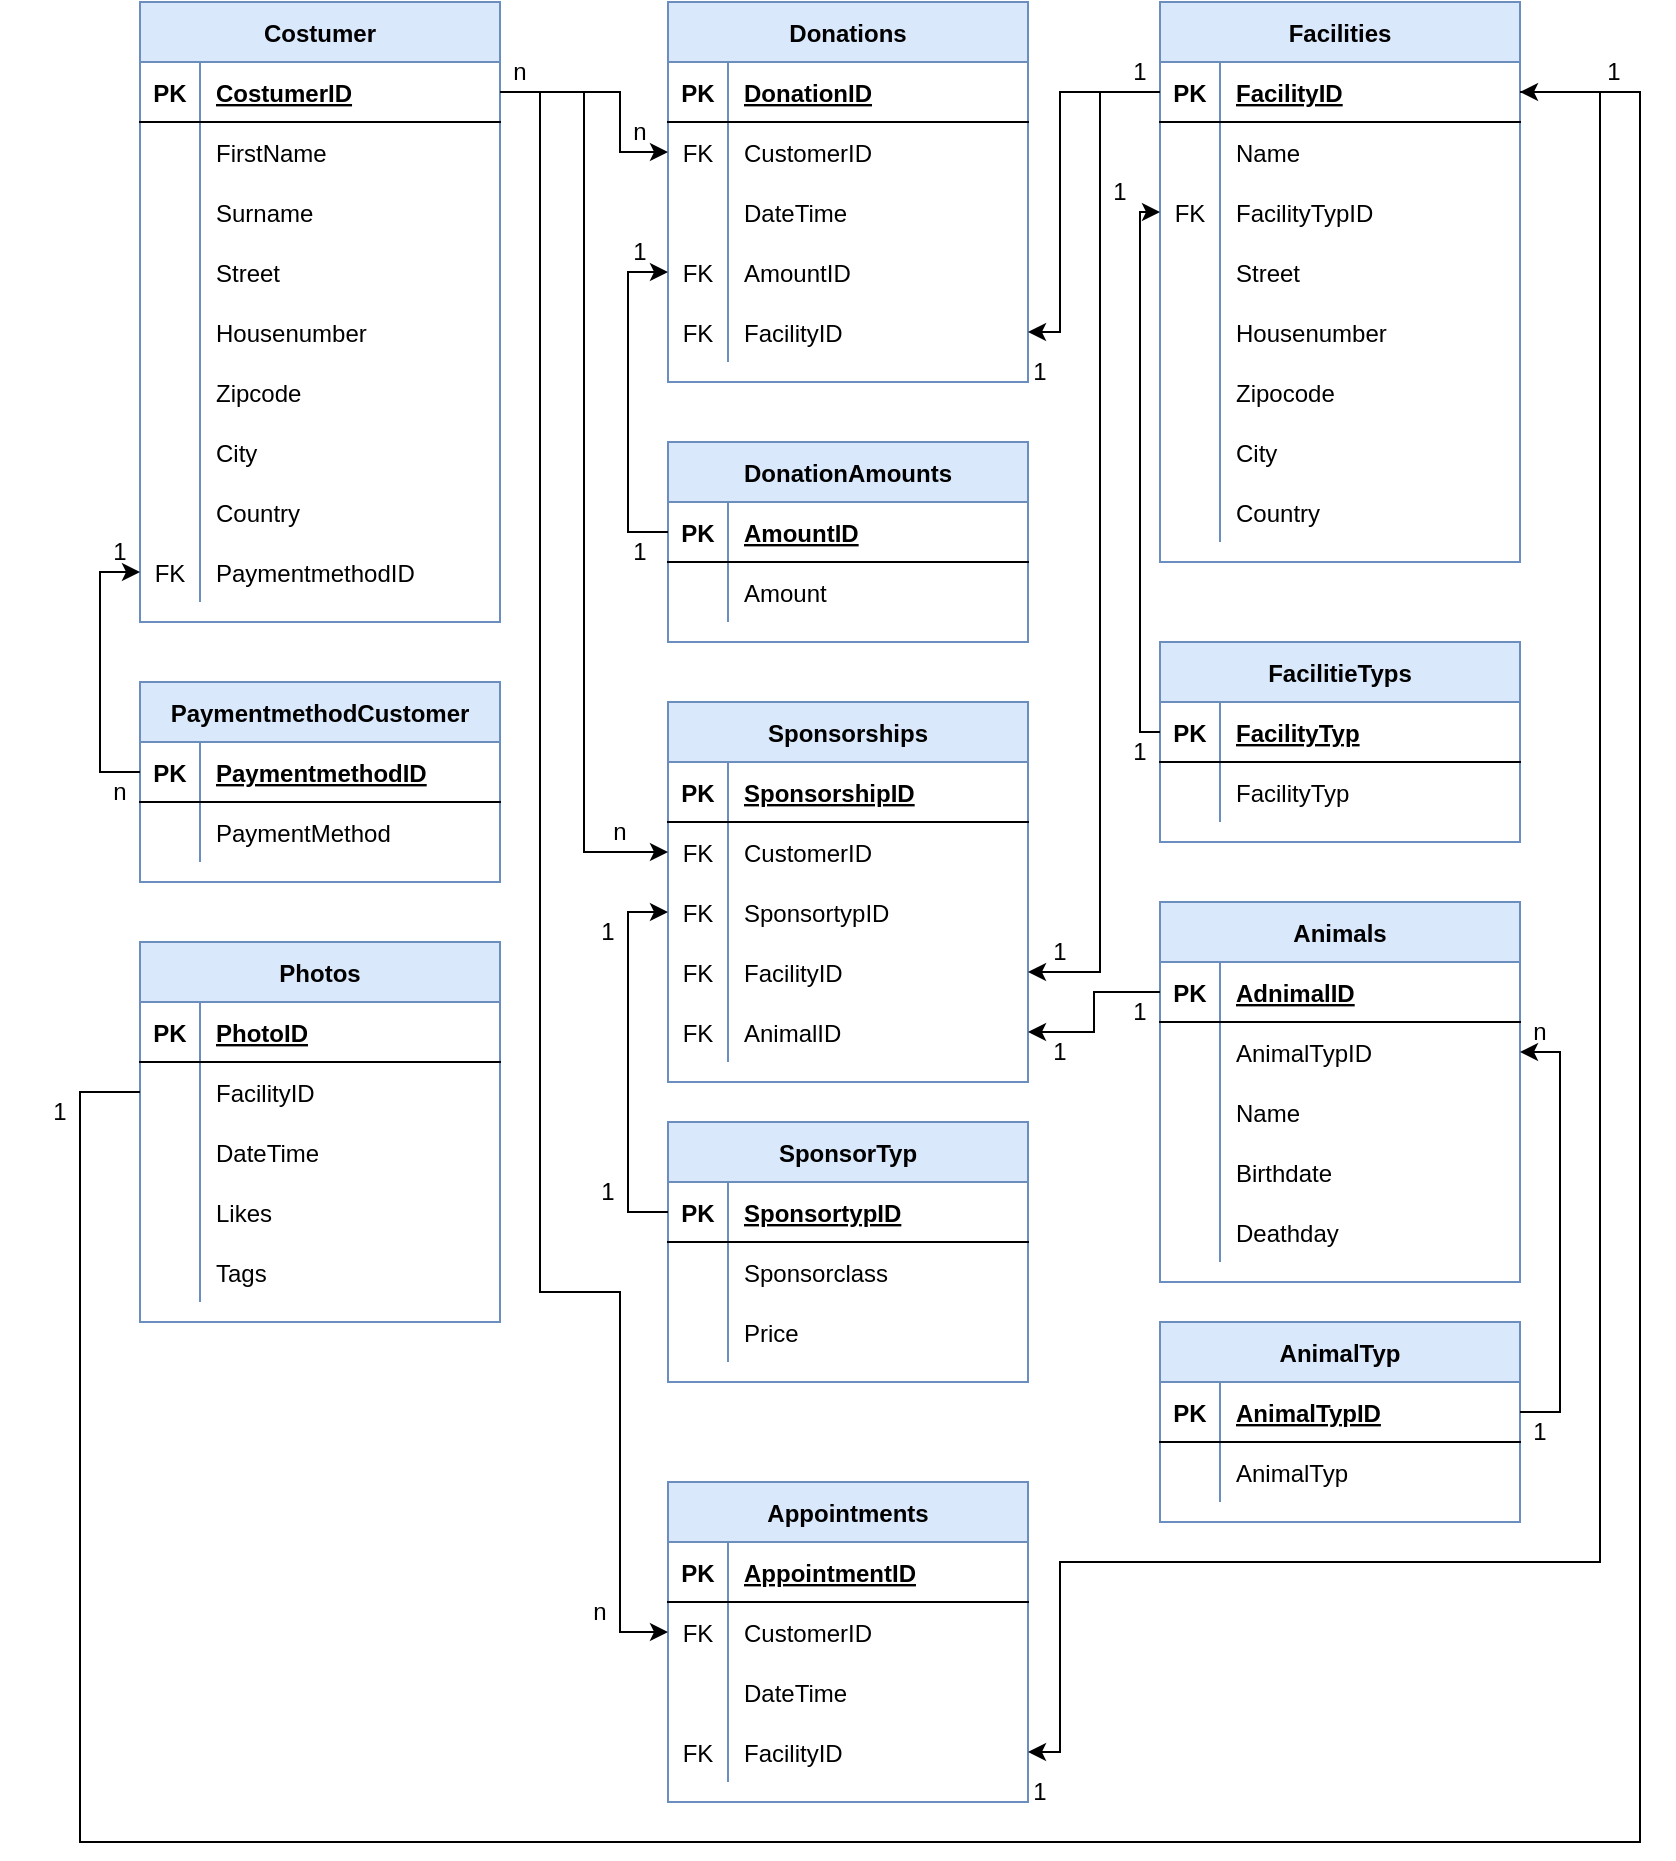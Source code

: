 <mxfile version="20.2.2" type="device"><diagram id="hh9Fq0gwGmG_O8QUk1cq" name="Seite-1"><mxGraphModel dx="2249" dy="772" grid="1" gridSize="10" guides="1" tooltips="1" connect="1" arrows="1" fold="1" page="1" pageScale="1" pageWidth="827" pageHeight="1169" math="0" shadow="0"><root><mxCell id="0"/><mxCell id="1" parent="0"/><mxCell id="rld3fos2U-0JXZHDcMBp-1" value="Costumer" style="shape=table;startSize=30;container=1;collapsible=1;childLayout=tableLayout;fixedRows=1;rowLines=0;fontStyle=1;align=center;resizeLast=1;fillColor=#dae8fc;strokeColor=#6c8ebf;" vertex="1" parent="1"><mxGeometry x="60" y="30" width="180" height="310" as="geometry"/></mxCell><mxCell id="rld3fos2U-0JXZHDcMBp-2" value="" style="shape=tableRow;horizontal=0;startSize=0;swimlaneHead=0;swimlaneBody=0;fillColor=none;collapsible=0;dropTarget=0;points=[[0,0.5],[1,0.5]];portConstraint=eastwest;top=0;left=0;right=0;bottom=1;" vertex="1" parent="rld3fos2U-0JXZHDcMBp-1"><mxGeometry y="30" width="180" height="30" as="geometry"/></mxCell><mxCell id="rld3fos2U-0JXZHDcMBp-3" value="PK" style="shape=partialRectangle;connectable=0;fillColor=none;top=0;left=0;bottom=0;right=0;fontStyle=1;overflow=hidden;" vertex="1" parent="rld3fos2U-0JXZHDcMBp-2"><mxGeometry width="30" height="30" as="geometry"><mxRectangle width="30" height="30" as="alternateBounds"/></mxGeometry></mxCell><mxCell id="rld3fos2U-0JXZHDcMBp-4" value="CostumerID" style="shape=partialRectangle;connectable=0;fillColor=none;top=0;left=0;bottom=0;right=0;align=left;spacingLeft=6;fontStyle=5;overflow=hidden;" vertex="1" parent="rld3fos2U-0JXZHDcMBp-2"><mxGeometry x="30" width="150" height="30" as="geometry"><mxRectangle width="150" height="30" as="alternateBounds"/></mxGeometry></mxCell><mxCell id="rld3fos2U-0JXZHDcMBp-5" value="" style="shape=tableRow;horizontal=0;startSize=0;swimlaneHead=0;swimlaneBody=0;fillColor=none;collapsible=0;dropTarget=0;points=[[0,0.5],[1,0.5]];portConstraint=eastwest;top=0;left=0;right=0;bottom=0;" vertex="1" parent="rld3fos2U-0JXZHDcMBp-1"><mxGeometry y="60" width="180" height="30" as="geometry"/></mxCell><mxCell id="rld3fos2U-0JXZHDcMBp-6" value="" style="shape=partialRectangle;connectable=0;fillColor=none;top=0;left=0;bottom=0;right=0;editable=1;overflow=hidden;" vertex="1" parent="rld3fos2U-0JXZHDcMBp-5"><mxGeometry width="30" height="30" as="geometry"><mxRectangle width="30" height="30" as="alternateBounds"/></mxGeometry></mxCell><mxCell id="rld3fos2U-0JXZHDcMBp-7" value="FirstName" style="shape=partialRectangle;connectable=0;fillColor=none;top=0;left=0;bottom=0;right=0;align=left;spacingLeft=6;overflow=hidden;" vertex="1" parent="rld3fos2U-0JXZHDcMBp-5"><mxGeometry x="30" width="150" height="30" as="geometry"><mxRectangle width="150" height="30" as="alternateBounds"/></mxGeometry></mxCell><mxCell id="rld3fos2U-0JXZHDcMBp-8" value="" style="shape=tableRow;horizontal=0;startSize=0;swimlaneHead=0;swimlaneBody=0;fillColor=none;collapsible=0;dropTarget=0;points=[[0,0.5],[1,0.5]];portConstraint=eastwest;top=0;left=0;right=0;bottom=0;" vertex="1" parent="rld3fos2U-0JXZHDcMBp-1"><mxGeometry y="90" width="180" height="30" as="geometry"/></mxCell><mxCell id="rld3fos2U-0JXZHDcMBp-9" value="" style="shape=partialRectangle;connectable=0;fillColor=none;top=0;left=0;bottom=0;right=0;editable=1;overflow=hidden;" vertex="1" parent="rld3fos2U-0JXZHDcMBp-8"><mxGeometry width="30" height="30" as="geometry"><mxRectangle width="30" height="30" as="alternateBounds"/></mxGeometry></mxCell><mxCell id="rld3fos2U-0JXZHDcMBp-10" value="Surname" style="shape=partialRectangle;connectable=0;fillColor=none;top=0;left=0;bottom=0;right=0;align=left;spacingLeft=6;overflow=hidden;" vertex="1" parent="rld3fos2U-0JXZHDcMBp-8"><mxGeometry x="30" width="150" height="30" as="geometry"><mxRectangle width="150" height="30" as="alternateBounds"/></mxGeometry></mxCell><mxCell id="rld3fos2U-0JXZHDcMBp-11" value="" style="shape=tableRow;horizontal=0;startSize=0;swimlaneHead=0;swimlaneBody=0;fillColor=none;collapsible=0;dropTarget=0;points=[[0,0.5],[1,0.5]];portConstraint=eastwest;top=0;left=0;right=0;bottom=0;" vertex="1" parent="rld3fos2U-0JXZHDcMBp-1"><mxGeometry y="120" width="180" height="30" as="geometry"/></mxCell><mxCell id="rld3fos2U-0JXZHDcMBp-12" value="" style="shape=partialRectangle;connectable=0;fillColor=none;top=0;left=0;bottom=0;right=0;editable=1;overflow=hidden;" vertex="1" parent="rld3fos2U-0JXZHDcMBp-11"><mxGeometry width="30" height="30" as="geometry"><mxRectangle width="30" height="30" as="alternateBounds"/></mxGeometry></mxCell><mxCell id="rld3fos2U-0JXZHDcMBp-13" value="Street" style="shape=partialRectangle;connectable=0;fillColor=none;top=0;left=0;bottom=0;right=0;align=left;spacingLeft=6;overflow=hidden;" vertex="1" parent="rld3fos2U-0JXZHDcMBp-11"><mxGeometry x="30" width="150" height="30" as="geometry"><mxRectangle width="150" height="30" as="alternateBounds"/></mxGeometry></mxCell><mxCell id="rld3fos2U-0JXZHDcMBp-105" style="shape=tableRow;horizontal=0;startSize=0;swimlaneHead=0;swimlaneBody=0;fillColor=none;collapsible=0;dropTarget=0;points=[[0,0.5],[1,0.5]];portConstraint=eastwest;top=0;left=0;right=0;bottom=0;" vertex="1" parent="rld3fos2U-0JXZHDcMBp-1"><mxGeometry y="150" width="180" height="30" as="geometry"/></mxCell><mxCell id="rld3fos2U-0JXZHDcMBp-106" style="shape=partialRectangle;connectable=0;fillColor=none;top=0;left=0;bottom=0;right=0;editable=1;overflow=hidden;" vertex="1" parent="rld3fos2U-0JXZHDcMBp-105"><mxGeometry width="30" height="30" as="geometry"><mxRectangle width="30" height="30" as="alternateBounds"/></mxGeometry></mxCell><mxCell id="rld3fos2U-0JXZHDcMBp-107" value="Housenumber" style="shape=partialRectangle;connectable=0;fillColor=none;top=0;left=0;bottom=0;right=0;align=left;spacingLeft=6;overflow=hidden;" vertex="1" parent="rld3fos2U-0JXZHDcMBp-105"><mxGeometry x="30" width="150" height="30" as="geometry"><mxRectangle width="150" height="30" as="alternateBounds"/></mxGeometry></mxCell><mxCell id="rld3fos2U-0JXZHDcMBp-108" style="shape=tableRow;horizontal=0;startSize=0;swimlaneHead=0;swimlaneBody=0;fillColor=none;collapsible=0;dropTarget=0;points=[[0,0.5],[1,0.5]];portConstraint=eastwest;top=0;left=0;right=0;bottom=0;" vertex="1" parent="rld3fos2U-0JXZHDcMBp-1"><mxGeometry y="180" width="180" height="30" as="geometry"/></mxCell><mxCell id="rld3fos2U-0JXZHDcMBp-109" style="shape=partialRectangle;connectable=0;fillColor=none;top=0;left=0;bottom=0;right=0;editable=1;overflow=hidden;" vertex="1" parent="rld3fos2U-0JXZHDcMBp-108"><mxGeometry width="30" height="30" as="geometry"><mxRectangle width="30" height="30" as="alternateBounds"/></mxGeometry></mxCell><mxCell id="rld3fos2U-0JXZHDcMBp-110" value="Zipcode" style="shape=partialRectangle;connectable=0;fillColor=none;top=0;left=0;bottom=0;right=0;align=left;spacingLeft=6;overflow=hidden;" vertex="1" parent="rld3fos2U-0JXZHDcMBp-108"><mxGeometry x="30" width="150" height="30" as="geometry"><mxRectangle width="150" height="30" as="alternateBounds"/></mxGeometry></mxCell><mxCell id="rld3fos2U-0JXZHDcMBp-111" style="shape=tableRow;horizontal=0;startSize=0;swimlaneHead=0;swimlaneBody=0;fillColor=none;collapsible=0;dropTarget=0;points=[[0,0.5],[1,0.5]];portConstraint=eastwest;top=0;left=0;right=0;bottom=0;" vertex="1" parent="rld3fos2U-0JXZHDcMBp-1"><mxGeometry y="210" width="180" height="30" as="geometry"/></mxCell><mxCell id="rld3fos2U-0JXZHDcMBp-112" style="shape=partialRectangle;connectable=0;fillColor=none;top=0;left=0;bottom=0;right=0;editable=1;overflow=hidden;" vertex="1" parent="rld3fos2U-0JXZHDcMBp-111"><mxGeometry width="30" height="30" as="geometry"><mxRectangle width="30" height="30" as="alternateBounds"/></mxGeometry></mxCell><mxCell id="rld3fos2U-0JXZHDcMBp-113" value="City" style="shape=partialRectangle;connectable=0;fillColor=none;top=0;left=0;bottom=0;right=0;align=left;spacingLeft=6;overflow=hidden;" vertex="1" parent="rld3fos2U-0JXZHDcMBp-111"><mxGeometry x="30" width="150" height="30" as="geometry"><mxRectangle width="150" height="30" as="alternateBounds"/></mxGeometry></mxCell><mxCell id="rld3fos2U-0JXZHDcMBp-114" style="shape=tableRow;horizontal=0;startSize=0;swimlaneHead=0;swimlaneBody=0;fillColor=none;collapsible=0;dropTarget=0;points=[[0,0.5],[1,0.5]];portConstraint=eastwest;top=0;left=0;right=0;bottom=0;" vertex="1" parent="rld3fos2U-0JXZHDcMBp-1"><mxGeometry y="240" width="180" height="30" as="geometry"/></mxCell><mxCell id="rld3fos2U-0JXZHDcMBp-115" style="shape=partialRectangle;connectable=0;fillColor=none;top=0;left=0;bottom=0;right=0;editable=1;overflow=hidden;" vertex="1" parent="rld3fos2U-0JXZHDcMBp-114"><mxGeometry width="30" height="30" as="geometry"><mxRectangle width="30" height="30" as="alternateBounds"/></mxGeometry></mxCell><mxCell id="rld3fos2U-0JXZHDcMBp-116" value="Country" style="shape=partialRectangle;connectable=0;fillColor=none;top=0;left=0;bottom=0;right=0;align=left;spacingLeft=6;overflow=hidden;" vertex="1" parent="rld3fos2U-0JXZHDcMBp-114"><mxGeometry x="30" width="150" height="30" as="geometry"><mxRectangle width="150" height="30" as="alternateBounds"/></mxGeometry></mxCell><mxCell id="rld3fos2U-0JXZHDcMBp-117" style="shape=tableRow;horizontal=0;startSize=0;swimlaneHead=0;swimlaneBody=0;fillColor=none;collapsible=0;dropTarget=0;points=[[0,0.5],[1,0.5]];portConstraint=eastwest;top=0;left=0;right=0;bottom=0;" vertex="1" parent="rld3fos2U-0JXZHDcMBp-1"><mxGeometry y="270" width="180" height="30" as="geometry"/></mxCell><mxCell id="rld3fos2U-0JXZHDcMBp-118" value="FK" style="shape=partialRectangle;connectable=0;fillColor=none;top=0;left=0;bottom=0;right=0;editable=1;overflow=hidden;" vertex="1" parent="rld3fos2U-0JXZHDcMBp-117"><mxGeometry width="30" height="30" as="geometry"><mxRectangle width="30" height="30" as="alternateBounds"/></mxGeometry></mxCell><mxCell id="rld3fos2U-0JXZHDcMBp-119" value="PaymentmethodID" style="shape=partialRectangle;connectable=0;fillColor=none;top=0;left=0;bottom=0;right=0;align=left;spacingLeft=6;overflow=hidden;" vertex="1" parent="rld3fos2U-0JXZHDcMBp-117"><mxGeometry x="30" width="150" height="30" as="geometry"><mxRectangle width="150" height="30" as="alternateBounds"/></mxGeometry></mxCell><mxCell id="rld3fos2U-0JXZHDcMBp-14" value="Donations" style="shape=table;startSize=30;container=1;collapsible=1;childLayout=tableLayout;fixedRows=1;rowLines=0;fontStyle=1;align=center;resizeLast=1;fillColor=#dae8fc;strokeColor=#6c8ebf;" vertex="1" parent="1"><mxGeometry x="324" y="30" width="180" height="190" as="geometry"/></mxCell><mxCell id="rld3fos2U-0JXZHDcMBp-15" value="" style="shape=tableRow;horizontal=0;startSize=0;swimlaneHead=0;swimlaneBody=0;fillColor=none;collapsible=0;dropTarget=0;points=[[0,0.5],[1,0.5]];portConstraint=eastwest;top=0;left=0;right=0;bottom=1;" vertex="1" parent="rld3fos2U-0JXZHDcMBp-14"><mxGeometry y="30" width="180" height="30" as="geometry"/></mxCell><mxCell id="rld3fos2U-0JXZHDcMBp-16" value="PK" style="shape=partialRectangle;connectable=0;fillColor=none;top=0;left=0;bottom=0;right=0;fontStyle=1;overflow=hidden;" vertex="1" parent="rld3fos2U-0JXZHDcMBp-15"><mxGeometry width="30" height="30" as="geometry"><mxRectangle width="30" height="30" as="alternateBounds"/></mxGeometry></mxCell><mxCell id="rld3fos2U-0JXZHDcMBp-17" value="DonationID" style="shape=partialRectangle;connectable=0;fillColor=none;top=0;left=0;bottom=0;right=0;align=left;spacingLeft=6;fontStyle=5;overflow=hidden;" vertex="1" parent="rld3fos2U-0JXZHDcMBp-15"><mxGeometry x="30" width="150" height="30" as="geometry"><mxRectangle width="150" height="30" as="alternateBounds"/></mxGeometry></mxCell><mxCell id="rld3fos2U-0JXZHDcMBp-18" value="" style="shape=tableRow;horizontal=0;startSize=0;swimlaneHead=0;swimlaneBody=0;fillColor=none;collapsible=0;dropTarget=0;points=[[0,0.5],[1,0.5]];portConstraint=eastwest;top=0;left=0;right=0;bottom=0;" vertex="1" parent="rld3fos2U-0JXZHDcMBp-14"><mxGeometry y="60" width="180" height="30" as="geometry"/></mxCell><mxCell id="rld3fos2U-0JXZHDcMBp-19" value="FK" style="shape=partialRectangle;connectable=0;fillColor=none;top=0;left=0;bottom=0;right=0;editable=1;overflow=hidden;" vertex="1" parent="rld3fos2U-0JXZHDcMBp-18"><mxGeometry width="30" height="30" as="geometry"><mxRectangle width="30" height="30" as="alternateBounds"/></mxGeometry></mxCell><mxCell id="rld3fos2U-0JXZHDcMBp-20" value="CustomerID" style="shape=partialRectangle;connectable=0;fillColor=none;top=0;left=0;bottom=0;right=0;align=left;spacingLeft=6;overflow=hidden;" vertex="1" parent="rld3fos2U-0JXZHDcMBp-18"><mxGeometry x="30" width="150" height="30" as="geometry"><mxRectangle width="150" height="30" as="alternateBounds"/></mxGeometry></mxCell><mxCell id="rld3fos2U-0JXZHDcMBp-21" value="" style="shape=tableRow;horizontal=0;startSize=0;swimlaneHead=0;swimlaneBody=0;fillColor=none;collapsible=0;dropTarget=0;points=[[0,0.5],[1,0.5]];portConstraint=eastwest;top=0;left=0;right=0;bottom=0;" vertex="1" parent="rld3fos2U-0JXZHDcMBp-14"><mxGeometry y="90" width="180" height="30" as="geometry"/></mxCell><mxCell id="rld3fos2U-0JXZHDcMBp-22" value="" style="shape=partialRectangle;connectable=0;fillColor=none;top=0;left=0;bottom=0;right=0;editable=1;overflow=hidden;" vertex="1" parent="rld3fos2U-0JXZHDcMBp-21"><mxGeometry width="30" height="30" as="geometry"><mxRectangle width="30" height="30" as="alternateBounds"/></mxGeometry></mxCell><mxCell id="rld3fos2U-0JXZHDcMBp-23" value="DateTime" style="shape=partialRectangle;connectable=0;fillColor=none;top=0;left=0;bottom=0;right=0;align=left;spacingLeft=6;overflow=hidden;" vertex="1" parent="rld3fos2U-0JXZHDcMBp-21"><mxGeometry x="30" width="150" height="30" as="geometry"><mxRectangle width="150" height="30" as="alternateBounds"/></mxGeometry></mxCell><mxCell id="rld3fos2U-0JXZHDcMBp-24" value="" style="shape=tableRow;horizontal=0;startSize=0;swimlaneHead=0;swimlaneBody=0;fillColor=none;collapsible=0;dropTarget=0;points=[[0,0.5],[1,0.5]];portConstraint=eastwest;top=0;left=0;right=0;bottom=0;" vertex="1" parent="rld3fos2U-0JXZHDcMBp-14"><mxGeometry y="120" width="180" height="30" as="geometry"/></mxCell><mxCell id="rld3fos2U-0JXZHDcMBp-25" value="FK" style="shape=partialRectangle;connectable=0;fillColor=none;top=0;left=0;bottom=0;right=0;editable=1;overflow=hidden;" vertex="1" parent="rld3fos2U-0JXZHDcMBp-24"><mxGeometry width="30" height="30" as="geometry"><mxRectangle width="30" height="30" as="alternateBounds"/></mxGeometry></mxCell><mxCell id="rld3fos2U-0JXZHDcMBp-26" value="AmountID" style="shape=partialRectangle;connectable=0;fillColor=none;top=0;left=0;bottom=0;right=0;align=left;spacingLeft=6;overflow=hidden;" vertex="1" parent="rld3fos2U-0JXZHDcMBp-24"><mxGeometry x="30" width="150" height="30" as="geometry"><mxRectangle width="150" height="30" as="alternateBounds"/></mxGeometry></mxCell><mxCell id="rld3fos2U-0JXZHDcMBp-133" style="shape=tableRow;horizontal=0;startSize=0;swimlaneHead=0;swimlaneBody=0;fillColor=none;collapsible=0;dropTarget=0;points=[[0,0.5],[1,0.5]];portConstraint=eastwest;top=0;left=0;right=0;bottom=0;" vertex="1" parent="rld3fos2U-0JXZHDcMBp-14"><mxGeometry y="150" width="180" height="30" as="geometry"/></mxCell><mxCell id="rld3fos2U-0JXZHDcMBp-134" value="FK" style="shape=partialRectangle;connectable=0;fillColor=none;top=0;left=0;bottom=0;right=0;editable=1;overflow=hidden;" vertex="1" parent="rld3fos2U-0JXZHDcMBp-133"><mxGeometry width="30" height="30" as="geometry"><mxRectangle width="30" height="30" as="alternateBounds"/></mxGeometry></mxCell><mxCell id="rld3fos2U-0JXZHDcMBp-135" value="FacilityID" style="shape=partialRectangle;connectable=0;fillColor=none;top=0;left=0;bottom=0;right=0;align=left;spacingLeft=6;overflow=hidden;" vertex="1" parent="rld3fos2U-0JXZHDcMBp-133"><mxGeometry x="30" width="150" height="30" as="geometry"><mxRectangle width="150" height="30" as="alternateBounds"/></mxGeometry></mxCell><mxCell id="rld3fos2U-0JXZHDcMBp-27" value="Sponsorships" style="shape=table;startSize=30;container=1;collapsible=1;childLayout=tableLayout;fixedRows=1;rowLines=0;fontStyle=1;align=center;resizeLast=1;fillColor=#dae8fc;strokeColor=#6c8ebf;" vertex="1" parent="1"><mxGeometry x="324" y="380" width="180" height="190" as="geometry"/></mxCell><mxCell id="rld3fos2U-0JXZHDcMBp-28" value="" style="shape=tableRow;horizontal=0;startSize=0;swimlaneHead=0;swimlaneBody=0;fillColor=none;collapsible=0;dropTarget=0;points=[[0,0.5],[1,0.5]];portConstraint=eastwest;top=0;left=0;right=0;bottom=1;" vertex="1" parent="rld3fos2U-0JXZHDcMBp-27"><mxGeometry y="30" width="180" height="30" as="geometry"/></mxCell><mxCell id="rld3fos2U-0JXZHDcMBp-29" value="PK" style="shape=partialRectangle;connectable=0;fillColor=none;top=0;left=0;bottom=0;right=0;fontStyle=1;overflow=hidden;" vertex="1" parent="rld3fos2U-0JXZHDcMBp-28"><mxGeometry width="30" height="30" as="geometry"><mxRectangle width="30" height="30" as="alternateBounds"/></mxGeometry></mxCell><mxCell id="rld3fos2U-0JXZHDcMBp-30" value="SponsorshipID" style="shape=partialRectangle;connectable=0;fillColor=none;top=0;left=0;bottom=0;right=0;align=left;spacingLeft=6;fontStyle=5;overflow=hidden;" vertex="1" parent="rld3fos2U-0JXZHDcMBp-28"><mxGeometry x="30" width="150" height="30" as="geometry"><mxRectangle width="150" height="30" as="alternateBounds"/></mxGeometry></mxCell><mxCell id="rld3fos2U-0JXZHDcMBp-31" value="" style="shape=tableRow;horizontal=0;startSize=0;swimlaneHead=0;swimlaneBody=0;fillColor=none;collapsible=0;dropTarget=0;points=[[0,0.5],[1,0.5]];portConstraint=eastwest;top=0;left=0;right=0;bottom=0;" vertex="1" parent="rld3fos2U-0JXZHDcMBp-27"><mxGeometry y="60" width="180" height="30" as="geometry"/></mxCell><mxCell id="rld3fos2U-0JXZHDcMBp-32" value="FK" style="shape=partialRectangle;connectable=0;fillColor=none;top=0;left=0;bottom=0;right=0;editable=1;overflow=hidden;" vertex="1" parent="rld3fos2U-0JXZHDcMBp-31"><mxGeometry width="30" height="30" as="geometry"><mxRectangle width="30" height="30" as="alternateBounds"/></mxGeometry></mxCell><mxCell id="rld3fos2U-0JXZHDcMBp-33" value="CustomerID" style="shape=partialRectangle;connectable=0;fillColor=none;top=0;left=0;bottom=0;right=0;align=left;spacingLeft=6;overflow=hidden;" vertex="1" parent="rld3fos2U-0JXZHDcMBp-31"><mxGeometry x="30" width="150" height="30" as="geometry"><mxRectangle width="150" height="30" as="alternateBounds"/></mxGeometry></mxCell><mxCell id="rld3fos2U-0JXZHDcMBp-34" value="" style="shape=tableRow;horizontal=0;startSize=0;swimlaneHead=0;swimlaneBody=0;fillColor=none;collapsible=0;dropTarget=0;points=[[0,0.5],[1,0.5]];portConstraint=eastwest;top=0;left=0;right=0;bottom=0;" vertex="1" parent="rld3fos2U-0JXZHDcMBp-27"><mxGeometry y="90" width="180" height="30" as="geometry"/></mxCell><mxCell id="rld3fos2U-0JXZHDcMBp-35" value="FK" style="shape=partialRectangle;connectable=0;fillColor=none;top=0;left=0;bottom=0;right=0;editable=1;overflow=hidden;" vertex="1" parent="rld3fos2U-0JXZHDcMBp-34"><mxGeometry width="30" height="30" as="geometry"><mxRectangle width="30" height="30" as="alternateBounds"/></mxGeometry></mxCell><mxCell id="rld3fos2U-0JXZHDcMBp-36" value="SponsortypID" style="shape=partialRectangle;connectable=0;fillColor=none;top=0;left=0;bottom=0;right=0;align=left;spacingLeft=6;overflow=hidden;" vertex="1" parent="rld3fos2U-0JXZHDcMBp-34"><mxGeometry x="30" width="150" height="30" as="geometry"><mxRectangle width="150" height="30" as="alternateBounds"/></mxGeometry></mxCell><mxCell id="rld3fos2U-0JXZHDcMBp-37" value="" style="shape=tableRow;horizontal=0;startSize=0;swimlaneHead=0;swimlaneBody=0;fillColor=none;collapsible=0;dropTarget=0;points=[[0,0.5],[1,0.5]];portConstraint=eastwest;top=0;left=0;right=0;bottom=0;" vertex="1" parent="rld3fos2U-0JXZHDcMBp-27"><mxGeometry y="120" width="180" height="30" as="geometry"/></mxCell><mxCell id="rld3fos2U-0JXZHDcMBp-38" value="FK" style="shape=partialRectangle;connectable=0;fillColor=none;top=0;left=0;bottom=0;right=0;editable=1;overflow=hidden;" vertex="1" parent="rld3fos2U-0JXZHDcMBp-37"><mxGeometry width="30" height="30" as="geometry"><mxRectangle width="30" height="30" as="alternateBounds"/></mxGeometry></mxCell><mxCell id="rld3fos2U-0JXZHDcMBp-39" value="FacilityID" style="shape=partialRectangle;connectable=0;fillColor=none;top=0;left=0;bottom=0;right=0;align=left;spacingLeft=6;overflow=hidden;" vertex="1" parent="rld3fos2U-0JXZHDcMBp-37"><mxGeometry x="30" width="150" height="30" as="geometry"><mxRectangle width="150" height="30" as="alternateBounds"/></mxGeometry></mxCell><mxCell id="rld3fos2U-0JXZHDcMBp-149" style="shape=tableRow;horizontal=0;startSize=0;swimlaneHead=0;swimlaneBody=0;fillColor=none;collapsible=0;dropTarget=0;points=[[0,0.5],[1,0.5]];portConstraint=eastwest;top=0;left=0;right=0;bottom=0;" vertex="1" parent="rld3fos2U-0JXZHDcMBp-27"><mxGeometry y="150" width="180" height="30" as="geometry"/></mxCell><mxCell id="rld3fos2U-0JXZHDcMBp-150" value="FK" style="shape=partialRectangle;connectable=0;fillColor=none;top=0;left=0;bottom=0;right=0;editable=1;overflow=hidden;" vertex="1" parent="rld3fos2U-0JXZHDcMBp-149"><mxGeometry width="30" height="30" as="geometry"><mxRectangle width="30" height="30" as="alternateBounds"/></mxGeometry></mxCell><mxCell id="rld3fos2U-0JXZHDcMBp-151" value="AnimalID" style="shape=partialRectangle;connectable=0;fillColor=none;top=0;left=0;bottom=0;right=0;align=left;spacingLeft=6;overflow=hidden;" vertex="1" parent="rld3fos2U-0JXZHDcMBp-149"><mxGeometry x="30" width="150" height="30" as="geometry"><mxRectangle width="150" height="30" as="alternateBounds"/></mxGeometry></mxCell><mxCell id="rld3fos2U-0JXZHDcMBp-40" value="PaymentmethodCustomer" style="shape=table;startSize=30;container=1;collapsible=1;childLayout=tableLayout;fixedRows=1;rowLines=0;fontStyle=1;align=center;resizeLast=1;fillColor=#dae8fc;strokeColor=#6c8ebf;" vertex="1" parent="1"><mxGeometry x="60" y="370" width="180" height="100" as="geometry"/></mxCell><mxCell id="rld3fos2U-0JXZHDcMBp-41" value="" style="shape=tableRow;horizontal=0;startSize=0;swimlaneHead=0;swimlaneBody=0;fillColor=none;collapsible=0;dropTarget=0;points=[[0,0.5],[1,0.5]];portConstraint=eastwest;top=0;left=0;right=0;bottom=1;" vertex="1" parent="rld3fos2U-0JXZHDcMBp-40"><mxGeometry y="30" width="180" height="30" as="geometry"/></mxCell><mxCell id="rld3fos2U-0JXZHDcMBp-42" value="PK" style="shape=partialRectangle;connectable=0;fillColor=none;top=0;left=0;bottom=0;right=0;fontStyle=1;overflow=hidden;" vertex="1" parent="rld3fos2U-0JXZHDcMBp-41"><mxGeometry width="30" height="30" as="geometry"><mxRectangle width="30" height="30" as="alternateBounds"/></mxGeometry></mxCell><mxCell id="rld3fos2U-0JXZHDcMBp-43" value="PaymentmethodID" style="shape=partialRectangle;connectable=0;fillColor=none;top=0;left=0;bottom=0;right=0;align=left;spacingLeft=6;fontStyle=5;overflow=hidden;" vertex="1" parent="rld3fos2U-0JXZHDcMBp-41"><mxGeometry x="30" width="150" height="30" as="geometry"><mxRectangle width="150" height="30" as="alternateBounds"/></mxGeometry></mxCell><mxCell id="rld3fos2U-0JXZHDcMBp-44" value="" style="shape=tableRow;horizontal=0;startSize=0;swimlaneHead=0;swimlaneBody=0;fillColor=none;collapsible=0;dropTarget=0;points=[[0,0.5],[1,0.5]];portConstraint=eastwest;top=0;left=0;right=0;bottom=0;" vertex="1" parent="rld3fos2U-0JXZHDcMBp-40"><mxGeometry y="60" width="180" height="30" as="geometry"/></mxCell><mxCell id="rld3fos2U-0JXZHDcMBp-45" value="" style="shape=partialRectangle;connectable=0;fillColor=none;top=0;left=0;bottom=0;right=0;editable=1;overflow=hidden;" vertex="1" parent="rld3fos2U-0JXZHDcMBp-44"><mxGeometry width="30" height="30" as="geometry"><mxRectangle width="30" height="30" as="alternateBounds"/></mxGeometry></mxCell><mxCell id="rld3fos2U-0JXZHDcMBp-46" value="PaymentMethod" style="shape=partialRectangle;connectable=0;fillColor=none;top=0;left=0;bottom=0;right=0;align=left;spacingLeft=6;overflow=hidden;" vertex="1" parent="rld3fos2U-0JXZHDcMBp-44"><mxGeometry x="30" width="150" height="30" as="geometry"><mxRectangle width="150" height="30" as="alternateBounds"/></mxGeometry></mxCell><mxCell id="rld3fos2U-0JXZHDcMBp-53" value="Appointments" style="shape=table;startSize=30;container=1;collapsible=1;childLayout=tableLayout;fixedRows=1;rowLines=0;fontStyle=1;align=center;resizeLast=1;fillColor=#dae8fc;strokeColor=#6c8ebf;" vertex="1" parent="1"><mxGeometry x="324" y="770" width="180" height="160" as="geometry"/></mxCell><mxCell id="rld3fos2U-0JXZHDcMBp-54" value="" style="shape=tableRow;horizontal=0;startSize=0;swimlaneHead=0;swimlaneBody=0;fillColor=none;collapsible=0;dropTarget=0;points=[[0,0.5],[1,0.5]];portConstraint=eastwest;top=0;left=0;right=0;bottom=1;" vertex="1" parent="rld3fos2U-0JXZHDcMBp-53"><mxGeometry y="30" width="180" height="30" as="geometry"/></mxCell><mxCell id="rld3fos2U-0JXZHDcMBp-55" value="PK" style="shape=partialRectangle;connectable=0;fillColor=none;top=0;left=0;bottom=0;right=0;fontStyle=1;overflow=hidden;" vertex="1" parent="rld3fos2U-0JXZHDcMBp-54"><mxGeometry width="30" height="30" as="geometry"><mxRectangle width="30" height="30" as="alternateBounds"/></mxGeometry></mxCell><mxCell id="rld3fos2U-0JXZHDcMBp-56" value="AppointmentID" style="shape=partialRectangle;connectable=0;fillColor=none;top=0;left=0;bottom=0;right=0;align=left;spacingLeft=6;fontStyle=5;overflow=hidden;" vertex="1" parent="rld3fos2U-0JXZHDcMBp-54"><mxGeometry x="30" width="150" height="30" as="geometry"><mxRectangle width="150" height="30" as="alternateBounds"/></mxGeometry></mxCell><mxCell id="rld3fos2U-0JXZHDcMBp-57" value="" style="shape=tableRow;horizontal=0;startSize=0;swimlaneHead=0;swimlaneBody=0;fillColor=none;collapsible=0;dropTarget=0;points=[[0,0.5],[1,0.5]];portConstraint=eastwest;top=0;left=0;right=0;bottom=0;" vertex="1" parent="rld3fos2U-0JXZHDcMBp-53"><mxGeometry y="60" width="180" height="30" as="geometry"/></mxCell><mxCell id="rld3fos2U-0JXZHDcMBp-58" value="FK" style="shape=partialRectangle;connectable=0;fillColor=none;top=0;left=0;bottom=0;right=0;editable=1;overflow=hidden;" vertex="1" parent="rld3fos2U-0JXZHDcMBp-57"><mxGeometry width="30" height="30" as="geometry"><mxRectangle width="30" height="30" as="alternateBounds"/></mxGeometry></mxCell><mxCell id="rld3fos2U-0JXZHDcMBp-59" value="CustomerID" style="shape=partialRectangle;connectable=0;fillColor=none;top=0;left=0;bottom=0;right=0;align=left;spacingLeft=6;overflow=hidden;" vertex="1" parent="rld3fos2U-0JXZHDcMBp-57"><mxGeometry x="30" width="150" height="30" as="geometry"><mxRectangle width="150" height="30" as="alternateBounds"/></mxGeometry></mxCell><mxCell id="rld3fos2U-0JXZHDcMBp-60" value="" style="shape=tableRow;horizontal=0;startSize=0;swimlaneHead=0;swimlaneBody=0;fillColor=none;collapsible=0;dropTarget=0;points=[[0,0.5],[1,0.5]];portConstraint=eastwest;top=0;left=0;right=0;bottom=0;" vertex="1" parent="rld3fos2U-0JXZHDcMBp-53"><mxGeometry y="90" width="180" height="30" as="geometry"/></mxCell><mxCell id="rld3fos2U-0JXZHDcMBp-61" value="" style="shape=partialRectangle;connectable=0;fillColor=none;top=0;left=0;bottom=0;right=0;editable=1;overflow=hidden;" vertex="1" parent="rld3fos2U-0JXZHDcMBp-60"><mxGeometry width="30" height="30" as="geometry"><mxRectangle width="30" height="30" as="alternateBounds"/></mxGeometry></mxCell><mxCell id="rld3fos2U-0JXZHDcMBp-62" value="DateTime" style="shape=partialRectangle;connectable=0;fillColor=none;top=0;left=0;bottom=0;right=0;align=left;spacingLeft=6;overflow=hidden;" vertex="1" parent="rld3fos2U-0JXZHDcMBp-60"><mxGeometry x="30" width="150" height="30" as="geometry"><mxRectangle width="150" height="30" as="alternateBounds"/></mxGeometry></mxCell><mxCell id="rld3fos2U-0JXZHDcMBp-63" value="" style="shape=tableRow;horizontal=0;startSize=0;swimlaneHead=0;swimlaneBody=0;fillColor=none;collapsible=0;dropTarget=0;points=[[0,0.5],[1,0.5]];portConstraint=eastwest;top=0;left=0;right=0;bottom=0;" vertex="1" parent="rld3fos2U-0JXZHDcMBp-53"><mxGeometry y="120" width="180" height="30" as="geometry"/></mxCell><mxCell id="rld3fos2U-0JXZHDcMBp-64" value="FK" style="shape=partialRectangle;connectable=0;fillColor=none;top=0;left=0;bottom=0;right=0;editable=1;overflow=hidden;" vertex="1" parent="rld3fos2U-0JXZHDcMBp-63"><mxGeometry width="30" height="30" as="geometry"><mxRectangle width="30" height="30" as="alternateBounds"/></mxGeometry></mxCell><mxCell id="rld3fos2U-0JXZHDcMBp-65" value="FacilityID" style="shape=partialRectangle;connectable=0;fillColor=none;top=0;left=0;bottom=0;right=0;align=left;spacingLeft=6;overflow=hidden;" vertex="1" parent="rld3fos2U-0JXZHDcMBp-63"><mxGeometry x="30" width="150" height="30" as="geometry"><mxRectangle width="150" height="30" as="alternateBounds"/></mxGeometry></mxCell><mxCell id="rld3fos2U-0JXZHDcMBp-66" value="Facilities" style="shape=table;startSize=30;container=1;collapsible=1;childLayout=tableLayout;fixedRows=1;rowLines=0;fontStyle=1;align=center;resizeLast=1;fillColor=#dae8fc;strokeColor=#6c8ebf;" vertex="1" parent="1"><mxGeometry x="570" y="30" width="180" height="280" as="geometry"/></mxCell><mxCell id="rld3fos2U-0JXZHDcMBp-67" value="" style="shape=tableRow;horizontal=0;startSize=0;swimlaneHead=0;swimlaneBody=0;fillColor=none;collapsible=0;dropTarget=0;points=[[0,0.5],[1,0.5]];portConstraint=eastwest;top=0;left=0;right=0;bottom=1;" vertex="1" parent="rld3fos2U-0JXZHDcMBp-66"><mxGeometry y="30" width="180" height="30" as="geometry"/></mxCell><mxCell id="rld3fos2U-0JXZHDcMBp-68" value="PK" style="shape=partialRectangle;connectable=0;fillColor=none;top=0;left=0;bottom=0;right=0;fontStyle=1;overflow=hidden;" vertex="1" parent="rld3fos2U-0JXZHDcMBp-67"><mxGeometry width="30" height="30" as="geometry"><mxRectangle width="30" height="30" as="alternateBounds"/></mxGeometry></mxCell><mxCell id="rld3fos2U-0JXZHDcMBp-69" value="FacilityID" style="shape=partialRectangle;connectable=0;fillColor=none;top=0;left=0;bottom=0;right=0;align=left;spacingLeft=6;fontStyle=5;overflow=hidden;" vertex="1" parent="rld3fos2U-0JXZHDcMBp-67"><mxGeometry x="30" width="150" height="30" as="geometry"><mxRectangle width="150" height="30" as="alternateBounds"/></mxGeometry></mxCell><mxCell id="rld3fos2U-0JXZHDcMBp-70" value="" style="shape=tableRow;horizontal=0;startSize=0;swimlaneHead=0;swimlaneBody=0;fillColor=none;collapsible=0;dropTarget=0;points=[[0,0.5],[1,0.5]];portConstraint=eastwest;top=0;left=0;right=0;bottom=0;" vertex="1" parent="rld3fos2U-0JXZHDcMBp-66"><mxGeometry y="60" width="180" height="30" as="geometry"/></mxCell><mxCell id="rld3fos2U-0JXZHDcMBp-71" value="" style="shape=partialRectangle;connectable=0;fillColor=none;top=0;left=0;bottom=0;right=0;editable=1;overflow=hidden;" vertex="1" parent="rld3fos2U-0JXZHDcMBp-70"><mxGeometry width="30" height="30" as="geometry"><mxRectangle width="30" height="30" as="alternateBounds"/></mxGeometry></mxCell><mxCell id="rld3fos2U-0JXZHDcMBp-72" value="Name" style="shape=partialRectangle;connectable=0;fillColor=none;top=0;left=0;bottom=0;right=0;align=left;spacingLeft=6;overflow=hidden;" vertex="1" parent="rld3fos2U-0JXZHDcMBp-70"><mxGeometry x="30" width="150" height="30" as="geometry"><mxRectangle width="150" height="30" as="alternateBounds"/></mxGeometry></mxCell><mxCell id="rld3fos2U-0JXZHDcMBp-73" value="" style="shape=tableRow;horizontal=0;startSize=0;swimlaneHead=0;swimlaneBody=0;fillColor=none;collapsible=0;dropTarget=0;points=[[0,0.5],[1,0.5]];portConstraint=eastwest;top=0;left=0;right=0;bottom=0;" vertex="1" parent="rld3fos2U-0JXZHDcMBp-66"><mxGeometry y="90" width="180" height="30" as="geometry"/></mxCell><mxCell id="rld3fos2U-0JXZHDcMBp-74" value="FK" style="shape=partialRectangle;connectable=0;fillColor=none;top=0;left=0;bottom=0;right=0;editable=1;overflow=hidden;" vertex="1" parent="rld3fos2U-0JXZHDcMBp-73"><mxGeometry width="30" height="30" as="geometry"><mxRectangle width="30" height="30" as="alternateBounds"/></mxGeometry></mxCell><mxCell id="rld3fos2U-0JXZHDcMBp-75" value="FacilityTypID" style="shape=partialRectangle;connectable=0;fillColor=none;top=0;left=0;bottom=0;right=0;align=left;spacingLeft=6;overflow=hidden;" vertex="1" parent="rld3fos2U-0JXZHDcMBp-73"><mxGeometry x="30" width="150" height="30" as="geometry"><mxRectangle width="150" height="30" as="alternateBounds"/></mxGeometry></mxCell><mxCell id="rld3fos2U-0JXZHDcMBp-76" value="" style="shape=tableRow;horizontal=0;startSize=0;swimlaneHead=0;swimlaneBody=0;fillColor=none;collapsible=0;dropTarget=0;points=[[0,0.5],[1,0.5]];portConstraint=eastwest;top=0;left=0;right=0;bottom=0;" vertex="1" parent="rld3fos2U-0JXZHDcMBp-66"><mxGeometry y="120" width="180" height="30" as="geometry"/></mxCell><mxCell id="rld3fos2U-0JXZHDcMBp-77" value="" style="shape=partialRectangle;connectable=0;fillColor=none;top=0;left=0;bottom=0;right=0;editable=1;overflow=hidden;" vertex="1" parent="rld3fos2U-0JXZHDcMBp-76"><mxGeometry width="30" height="30" as="geometry"><mxRectangle width="30" height="30" as="alternateBounds"/></mxGeometry></mxCell><mxCell id="rld3fos2U-0JXZHDcMBp-78" value="Street" style="shape=partialRectangle;connectable=0;fillColor=none;top=0;left=0;bottom=0;right=0;align=left;spacingLeft=6;overflow=hidden;" vertex="1" parent="rld3fos2U-0JXZHDcMBp-76"><mxGeometry x="30" width="150" height="30" as="geometry"><mxRectangle width="150" height="30" as="alternateBounds"/></mxGeometry></mxCell><mxCell id="rld3fos2U-0JXZHDcMBp-161" style="shape=tableRow;horizontal=0;startSize=0;swimlaneHead=0;swimlaneBody=0;fillColor=none;collapsible=0;dropTarget=0;points=[[0,0.5],[1,0.5]];portConstraint=eastwest;top=0;left=0;right=0;bottom=0;" vertex="1" parent="rld3fos2U-0JXZHDcMBp-66"><mxGeometry y="150" width="180" height="30" as="geometry"/></mxCell><mxCell id="rld3fos2U-0JXZHDcMBp-162" style="shape=partialRectangle;connectable=0;fillColor=none;top=0;left=0;bottom=0;right=0;editable=1;overflow=hidden;" vertex="1" parent="rld3fos2U-0JXZHDcMBp-161"><mxGeometry width="30" height="30" as="geometry"><mxRectangle width="30" height="30" as="alternateBounds"/></mxGeometry></mxCell><mxCell id="rld3fos2U-0JXZHDcMBp-163" value="Housenumber " style="shape=partialRectangle;connectable=0;fillColor=none;top=0;left=0;bottom=0;right=0;align=left;spacingLeft=6;overflow=hidden;" vertex="1" parent="rld3fos2U-0JXZHDcMBp-161"><mxGeometry x="30" width="150" height="30" as="geometry"><mxRectangle width="150" height="30" as="alternateBounds"/></mxGeometry></mxCell><mxCell id="rld3fos2U-0JXZHDcMBp-158" style="shape=tableRow;horizontal=0;startSize=0;swimlaneHead=0;swimlaneBody=0;fillColor=none;collapsible=0;dropTarget=0;points=[[0,0.5],[1,0.5]];portConstraint=eastwest;top=0;left=0;right=0;bottom=0;" vertex="1" parent="rld3fos2U-0JXZHDcMBp-66"><mxGeometry y="180" width="180" height="30" as="geometry"/></mxCell><mxCell id="rld3fos2U-0JXZHDcMBp-159" style="shape=partialRectangle;connectable=0;fillColor=none;top=0;left=0;bottom=0;right=0;editable=1;overflow=hidden;" vertex="1" parent="rld3fos2U-0JXZHDcMBp-158"><mxGeometry width="30" height="30" as="geometry"><mxRectangle width="30" height="30" as="alternateBounds"/></mxGeometry></mxCell><mxCell id="rld3fos2U-0JXZHDcMBp-160" value="Zipocode" style="shape=partialRectangle;connectable=0;fillColor=none;top=0;left=0;bottom=0;right=0;align=left;spacingLeft=6;overflow=hidden;" vertex="1" parent="rld3fos2U-0JXZHDcMBp-158"><mxGeometry x="30" width="150" height="30" as="geometry"><mxRectangle width="150" height="30" as="alternateBounds"/></mxGeometry></mxCell><mxCell id="rld3fos2U-0JXZHDcMBp-155" style="shape=tableRow;horizontal=0;startSize=0;swimlaneHead=0;swimlaneBody=0;fillColor=none;collapsible=0;dropTarget=0;points=[[0,0.5],[1,0.5]];portConstraint=eastwest;top=0;left=0;right=0;bottom=0;" vertex="1" parent="rld3fos2U-0JXZHDcMBp-66"><mxGeometry y="210" width="180" height="30" as="geometry"/></mxCell><mxCell id="rld3fos2U-0JXZHDcMBp-156" style="shape=partialRectangle;connectable=0;fillColor=none;top=0;left=0;bottom=0;right=0;editable=1;overflow=hidden;" vertex="1" parent="rld3fos2U-0JXZHDcMBp-155"><mxGeometry width="30" height="30" as="geometry"><mxRectangle width="30" height="30" as="alternateBounds"/></mxGeometry></mxCell><mxCell id="rld3fos2U-0JXZHDcMBp-157" value="City" style="shape=partialRectangle;connectable=0;fillColor=none;top=0;left=0;bottom=0;right=0;align=left;spacingLeft=6;overflow=hidden;" vertex="1" parent="rld3fos2U-0JXZHDcMBp-155"><mxGeometry x="30" width="150" height="30" as="geometry"><mxRectangle width="150" height="30" as="alternateBounds"/></mxGeometry></mxCell><mxCell id="rld3fos2U-0JXZHDcMBp-152" style="shape=tableRow;horizontal=0;startSize=0;swimlaneHead=0;swimlaneBody=0;fillColor=none;collapsible=0;dropTarget=0;points=[[0,0.5],[1,0.5]];portConstraint=eastwest;top=0;left=0;right=0;bottom=0;" vertex="1" parent="rld3fos2U-0JXZHDcMBp-66"><mxGeometry y="240" width="180" height="30" as="geometry"/></mxCell><mxCell id="rld3fos2U-0JXZHDcMBp-153" style="shape=partialRectangle;connectable=0;fillColor=none;top=0;left=0;bottom=0;right=0;editable=1;overflow=hidden;" vertex="1" parent="rld3fos2U-0JXZHDcMBp-152"><mxGeometry width="30" height="30" as="geometry"><mxRectangle width="30" height="30" as="alternateBounds"/></mxGeometry></mxCell><mxCell id="rld3fos2U-0JXZHDcMBp-154" value="Country" style="shape=partialRectangle;connectable=0;fillColor=none;top=0;left=0;bottom=0;right=0;align=left;spacingLeft=6;overflow=hidden;" vertex="1" parent="rld3fos2U-0JXZHDcMBp-152"><mxGeometry x="30" width="150" height="30" as="geometry"><mxRectangle width="150" height="30" as="alternateBounds"/></mxGeometry></mxCell><mxCell id="rld3fos2U-0JXZHDcMBp-79" value="FacilitieTyps" style="shape=table;startSize=30;container=1;collapsible=1;childLayout=tableLayout;fixedRows=1;rowLines=0;fontStyle=1;align=center;resizeLast=1;fillColor=#dae8fc;strokeColor=#6c8ebf;" vertex="1" parent="1"><mxGeometry x="570" y="350" width="180" height="100" as="geometry"/></mxCell><mxCell id="rld3fos2U-0JXZHDcMBp-80" value="" style="shape=tableRow;horizontal=0;startSize=0;swimlaneHead=0;swimlaneBody=0;fillColor=none;collapsible=0;dropTarget=0;points=[[0,0.5],[1,0.5]];portConstraint=eastwest;top=0;left=0;right=0;bottom=1;" vertex="1" parent="rld3fos2U-0JXZHDcMBp-79"><mxGeometry y="30" width="180" height="30" as="geometry"/></mxCell><mxCell id="rld3fos2U-0JXZHDcMBp-81" value="PK" style="shape=partialRectangle;connectable=0;fillColor=none;top=0;left=0;bottom=0;right=0;fontStyle=1;overflow=hidden;" vertex="1" parent="rld3fos2U-0JXZHDcMBp-80"><mxGeometry width="30" height="30" as="geometry"><mxRectangle width="30" height="30" as="alternateBounds"/></mxGeometry></mxCell><mxCell id="rld3fos2U-0JXZHDcMBp-82" value="FacilityTyp" style="shape=partialRectangle;connectable=0;fillColor=none;top=0;left=0;bottom=0;right=0;align=left;spacingLeft=6;fontStyle=5;overflow=hidden;" vertex="1" parent="rld3fos2U-0JXZHDcMBp-80"><mxGeometry x="30" width="150" height="30" as="geometry"><mxRectangle width="150" height="30" as="alternateBounds"/></mxGeometry></mxCell><mxCell id="rld3fos2U-0JXZHDcMBp-83" value="" style="shape=tableRow;horizontal=0;startSize=0;swimlaneHead=0;swimlaneBody=0;fillColor=none;collapsible=0;dropTarget=0;points=[[0,0.5],[1,0.5]];portConstraint=eastwest;top=0;left=0;right=0;bottom=0;" vertex="1" parent="rld3fos2U-0JXZHDcMBp-79"><mxGeometry y="60" width="180" height="30" as="geometry"/></mxCell><mxCell id="rld3fos2U-0JXZHDcMBp-84" value="" style="shape=partialRectangle;connectable=0;fillColor=none;top=0;left=0;bottom=0;right=0;editable=1;overflow=hidden;" vertex="1" parent="rld3fos2U-0JXZHDcMBp-83"><mxGeometry width="30" height="30" as="geometry"><mxRectangle width="30" height="30" as="alternateBounds"/></mxGeometry></mxCell><mxCell id="rld3fos2U-0JXZHDcMBp-85" value="FacilityTyp" style="shape=partialRectangle;connectable=0;fillColor=none;top=0;left=0;bottom=0;right=0;align=left;spacingLeft=6;overflow=hidden;" vertex="1" parent="rld3fos2U-0JXZHDcMBp-83"><mxGeometry x="30" width="150" height="30" as="geometry"><mxRectangle width="150" height="30" as="alternateBounds"/></mxGeometry></mxCell><mxCell id="rld3fos2U-0JXZHDcMBp-92" value="Photos" style="shape=table;startSize=30;container=1;collapsible=1;childLayout=tableLayout;fixedRows=1;rowLines=0;fontStyle=1;align=center;resizeLast=1;fillColor=#dae8fc;strokeColor=#6c8ebf;" vertex="1" parent="1"><mxGeometry x="60" y="500" width="180" height="190" as="geometry"/></mxCell><mxCell id="rld3fos2U-0JXZHDcMBp-93" value="" style="shape=tableRow;horizontal=0;startSize=0;swimlaneHead=0;swimlaneBody=0;fillColor=none;collapsible=0;dropTarget=0;points=[[0,0.5],[1,0.5]];portConstraint=eastwest;top=0;left=0;right=0;bottom=1;" vertex="1" parent="rld3fos2U-0JXZHDcMBp-92"><mxGeometry y="30" width="180" height="30" as="geometry"/></mxCell><mxCell id="rld3fos2U-0JXZHDcMBp-94" value="PK" style="shape=partialRectangle;connectable=0;fillColor=none;top=0;left=0;bottom=0;right=0;fontStyle=1;overflow=hidden;" vertex="1" parent="rld3fos2U-0JXZHDcMBp-93"><mxGeometry width="30" height="30" as="geometry"><mxRectangle width="30" height="30" as="alternateBounds"/></mxGeometry></mxCell><mxCell id="rld3fos2U-0JXZHDcMBp-95" value="PhotoID" style="shape=partialRectangle;connectable=0;fillColor=none;top=0;left=0;bottom=0;right=0;align=left;spacingLeft=6;fontStyle=5;overflow=hidden;" vertex="1" parent="rld3fos2U-0JXZHDcMBp-93"><mxGeometry x="30" width="150" height="30" as="geometry"><mxRectangle width="150" height="30" as="alternateBounds"/></mxGeometry></mxCell><mxCell id="rld3fos2U-0JXZHDcMBp-96" value="" style="shape=tableRow;horizontal=0;startSize=0;swimlaneHead=0;swimlaneBody=0;fillColor=none;collapsible=0;dropTarget=0;points=[[0,0.5],[1,0.5]];portConstraint=eastwest;top=0;left=0;right=0;bottom=0;" vertex="1" parent="rld3fos2U-0JXZHDcMBp-92"><mxGeometry y="60" width="180" height="30" as="geometry"/></mxCell><mxCell id="rld3fos2U-0JXZHDcMBp-97" value="" style="shape=partialRectangle;connectable=0;fillColor=none;top=0;left=0;bottom=0;right=0;editable=1;overflow=hidden;" vertex="1" parent="rld3fos2U-0JXZHDcMBp-96"><mxGeometry width="30" height="30" as="geometry"><mxRectangle width="30" height="30" as="alternateBounds"/></mxGeometry></mxCell><mxCell id="rld3fos2U-0JXZHDcMBp-98" value="FacilityID" style="shape=partialRectangle;connectable=0;fillColor=none;top=0;left=0;bottom=0;right=0;align=left;spacingLeft=6;overflow=hidden;" vertex="1" parent="rld3fos2U-0JXZHDcMBp-96"><mxGeometry x="30" width="150" height="30" as="geometry"><mxRectangle width="150" height="30" as="alternateBounds"/></mxGeometry></mxCell><mxCell id="rld3fos2U-0JXZHDcMBp-99" value="" style="shape=tableRow;horizontal=0;startSize=0;swimlaneHead=0;swimlaneBody=0;fillColor=none;collapsible=0;dropTarget=0;points=[[0,0.5],[1,0.5]];portConstraint=eastwest;top=0;left=0;right=0;bottom=0;" vertex="1" parent="rld3fos2U-0JXZHDcMBp-92"><mxGeometry y="90" width="180" height="30" as="geometry"/></mxCell><mxCell id="rld3fos2U-0JXZHDcMBp-100" value="" style="shape=partialRectangle;connectable=0;fillColor=none;top=0;left=0;bottom=0;right=0;editable=1;overflow=hidden;" vertex="1" parent="rld3fos2U-0JXZHDcMBp-99"><mxGeometry width="30" height="30" as="geometry"><mxRectangle width="30" height="30" as="alternateBounds"/></mxGeometry></mxCell><mxCell id="rld3fos2U-0JXZHDcMBp-101" value="DateTime" style="shape=partialRectangle;connectable=0;fillColor=none;top=0;left=0;bottom=0;right=0;align=left;spacingLeft=6;overflow=hidden;" vertex="1" parent="rld3fos2U-0JXZHDcMBp-99"><mxGeometry x="30" width="150" height="30" as="geometry"><mxRectangle width="150" height="30" as="alternateBounds"/></mxGeometry></mxCell><mxCell id="rld3fos2U-0JXZHDcMBp-102" value="" style="shape=tableRow;horizontal=0;startSize=0;swimlaneHead=0;swimlaneBody=0;fillColor=none;collapsible=0;dropTarget=0;points=[[0,0.5],[1,0.5]];portConstraint=eastwest;top=0;left=0;right=0;bottom=0;" vertex="1" parent="rld3fos2U-0JXZHDcMBp-92"><mxGeometry y="120" width="180" height="30" as="geometry"/></mxCell><mxCell id="rld3fos2U-0JXZHDcMBp-103" value="" style="shape=partialRectangle;connectable=0;fillColor=none;top=0;left=0;bottom=0;right=0;editable=1;overflow=hidden;" vertex="1" parent="rld3fos2U-0JXZHDcMBp-102"><mxGeometry width="30" height="30" as="geometry"><mxRectangle width="30" height="30" as="alternateBounds"/></mxGeometry></mxCell><mxCell id="rld3fos2U-0JXZHDcMBp-104" value="Likes" style="shape=partialRectangle;connectable=0;fillColor=none;top=0;left=0;bottom=0;right=0;align=left;spacingLeft=6;overflow=hidden;" vertex="1" parent="rld3fos2U-0JXZHDcMBp-102"><mxGeometry x="30" width="150" height="30" as="geometry"><mxRectangle width="150" height="30" as="alternateBounds"/></mxGeometry></mxCell><mxCell id="rld3fos2U-0JXZHDcMBp-222" style="shape=tableRow;horizontal=0;startSize=0;swimlaneHead=0;swimlaneBody=0;fillColor=none;collapsible=0;dropTarget=0;points=[[0,0.5],[1,0.5]];portConstraint=eastwest;top=0;left=0;right=0;bottom=0;" vertex="1" parent="rld3fos2U-0JXZHDcMBp-92"><mxGeometry y="150" width="180" height="30" as="geometry"/></mxCell><mxCell id="rld3fos2U-0JXZHDcMBp-223" style="shape=partialRectangle;connectable=0;fillColor=none;top=0;left=0;bottom=0;right=0;editable=1;overflow=hidden;" vertex="1" parent="rld3fos2U-0JXZHDcMBp-222"><mxGeometry width="30" height="30" as="geometry"><mxRectangle width="30" height="30" as="alternateBounds"/></mxGeometry></mxCell><mxCell id="rld3fos2U-0JXZHDcMBp-224" value="Tags" style="shape=partialRectangle;connectable=0;fillColor=none;top=0;left=0;bottom=0;right=0;align=left;spacingLeft=6;overflow=hidden;" vertex="1" parent="rld3fos2U-0JXZHDcMBp-222"><mxGeometry x="30" width="150" height="30" as="geometry"><mxRectangle width="150" height="30" as="alternateBounds"/></mxGeometry></mxCell><mxCell id="rld3fos2U-0JXZHDcMBp-136" value="DonationAmounts" style="shape=table;startSize=30;container=1;collapsible=1;childLayout=tableLayout;fixedRows=1;rowLines=0;fontStyle=1;align=center;resizeLast=1;fillColor=#dae8fc;strokeColor=#6c8ebf;" vertex="1" parent="1"><mxGeometry x="324" y="250" width="180" height="100" as="geometry"/></mxCell><mxCell id="rld3fos2U-0JXZHDcMBp-137" value="" style="shape=tableRow;horizontal=0;startSize=0;swimlaneHead=0;swimlaneBody=0;fillColor=none;collapsible=0;dropTarget=0;points=[[0,0.5],[1,0.5]];portConstraint=eastwest;top=0;left=0;right=0;bottom=1;" vertex="1" parent="rld3fos2U-0JXZHDcMBp-136"><mxGeometry y="30" width="180" height="30" as="geometry"/></mxCell><mxCell id="rld3fos2U-0JXZHDcMBp-138" value="PK" style="shape=partialRectangle;connectable=0;fillColor=none;top=0;left=0;bottom=0;right=0;fontStyle=1;overflow=hidden;" vertex="1" parent="rld3fos2U-0JXZHDcMBp-137"><mxGeometry width="30" height="30" as="geometry"><mxRectangle width="30" height="30" as="alternateBounds"/></mxGeometry></mxCell><mxCell id="rld3fos2U-0JXZHDcMBp-139" value="AmountID" style="shape=partialRectangle;connectable=0;fillColor=none;top=0;left=0;bottom=0;right=0;align=left;spacingLeft=6;fontStyle=5;overflow=hidden;" vertex="1" parent="rld3fos2U-0JXZHDcMBp-137"><mxGeometry x="30" width="150" height="30" as="geometry"><mxRectangle width="150" height="30" as="alternateBounds"/></mxGeometry></mxCell><mxCell id="rld3fos2U-0JXZHDcMBp-140" value="" style="shape=tableRow;horizontal=0;startSize=0;swimlaneHead=0;swimlaneBody=0;fillColor=none;collapsible=0;dropTarget=0;points=[[0,0.5],[1,0.5]];portConstraint=eastwest;top=0;left=0;right=0;bottom=0;" vertex="1" parent="rld3fos2U-0JXZHDcMBp-136"><mxGeometry y="60" width="180" height="30" as="geometry"/></mxCell><mxCell id="rld3fos2U-0JXZHDcMBp-141" value="" style="shape=partialRectangle;connectable=0;fillColor=none;top=0;left=0;bottom=0;right=0;editable=1;overflow=hidden;" vertex="1" parent="rld3fos2U-0JXZHDcMBp-140"><mxGeometry width="30" height="30" as="geometry"><mxRectangle width="30" height="30" as="alternateBounds"/></mxGeometry></mxCell><mxCell id="rld3fos2U-0JXZHDcMBp-142" value="Amount" style="shape=partialRectangle;connectable=0;fillColor=none;top=0;left=0;bottom=0;right=0;align=left;spacingLeft=6;overflow=hidden;" vertex="1" parent="rld3fos2U-0JXZHDcMBp-140"><mxGeometry x="30" width="150" height="30" as="geometry"><mxRectangle width="150" height="30" as="alternateBounds"/></mxGeometry></mxCell><mxCell id="rld3fos2U-0JXZHDcMBp-167" style="edgeStyle=orthogonalEdgeStyle;rounded=0;orthogonalLoop=1;jettySize=auto;html=1;entryX=0;entryY=0.5;entryDx=0;entryDy=0;" edge="1" parent="1" source="rld3fos2U-0JXZHDcMBp-41" target="rld3fos2U-0JXZHDcMBp-117"><mxGeometry relative="1" as="geometry"/></mxCell><mxCell id="rld3fos2U-0JXZHDcMBp-168" style="edgeStyle=orthogonalEdgeStyle;rounded=0;orthogonalLoop=1;jettySize=auto;html=1;entryX=0;entryY=0.5;entryDx=0;entryDy=0;" edge="1" parent="1" source="rld3fos2U-0JXZHDcMBp-137" target="rld3fos2U-0JXZHDcMBp-24"><mxGeometry relative="1" as="geometry"/></mxCell><mxCell id="rld3fos2U-0JXZHDcMBp-170" style="edgeStyle=orthogonalEdgeStyle;rounded=0;orthogonalLoop=1;jettySize=auto;html=1;entryX=1;entryY=0.5;entryDx=0;entryDy=0;" edge="1" parent="1" source="rld3fos2U-0JXZHDcMBp-67" target="rld3fos2U-0JXZHDcMBp-133"><mxGeometry relative="1" as="geometry"><Array as="points"><mxPoint x="520" y="75"/><mxPoint x="520" y="195"/></Array></mxGeometry></mxCell><mxCell id="rld3fos2U-0JXZHDcMBp-171" style="edgeStyle=orthogonalEdgeStyle;rounded=0;orthogonalLoop=1;jettySize=auto;html=1;entryX=1;entryY=0.5;entryDx=0;entryDy=0;" edge="1" parent="1" source="rld3fos2U-0JXZHDcMBp-67" target="rld3fos2U-0JXZHDcMBp-37"><mxGeometry relative="1" as="geometry"><Array as="points"><mxPoint x="540" y="75"/><mxPoint x="540" y="515"/></Array></mxGeometry></mxCell><mxCell id="rld3fos2U-0JXZHDcMBp-172" style="edgeStyle=orthogonalEdgeStyle;rounded=0;orthogonalLoop=1;jettySize=auto;html=1;entryX=1;entryY=0.5;entryDx=0;entryDy=0;" edge="1" parent="1" source="rld3fos2U-0JXZHDcMBp-67" target="rld3fos2U-0JXZHDcMBp-63"><mxGeometry relative="1" as="geometry"><Array as="points"><mxPoint x="790" y="75"/><mxPoint x="790" y="810"/><mxPoint x="520" y="810"/><mxPoint x="520" y="905"/></Array></mxGeometry></mxCell><mxCell id="rld3fos2U-0JXZHDcMBp-173" style="edgeStyle=orthogonalEdgeStyle;rounded=0;orthogonalLoop=1;jettySize=auto;html=1;entryX=0;entryY=0.5;entryDx=0;entryDy=0;" edge="1" parent="1" source="rld3fos2U-0JXZHDcMBp-2" target="rld3fos2U-0JXZHDcMBp-18"><mxGeometry relative="1" as="geometry"><Array as="points"><mxPoint x="300" y="75"/><mxPoint x="300" y="105"/></Array></mxGeometry></mxCell><mxCell id="rld3fos2U-0JXZHDcMBp-174" style="edgeStyle=orthogonalEdgeStyle;rounded=0;orthogonalLoop=1;jettySize=auto;html=1;entryX=0;entryY=0.5;entryDx=0;entryDy=0;" edge="1" parent="1" source="rld3fos2U-0JXZHDcMBp-2" target="rld3fos2U-0JXZHDcMBp-31"><mxGeometry relative="1" as="geometry"/></mxCell><mxCell id="rld3fos2U-0JXZHDcMBp-175" style="edgeStyle=orthogonalEdgeStyle;rounded=0;orthogonalLoop=1;jettySize=auto;html=1;entryX=0;entryY=0.5;entryDx=0;entryDy=0;" edge="1" parent="1" source="rld3fos2U-0JXZHDcMBp-2" target="rld3fos2U-0JXZHDcMBp-57"><mxGeometry relative="1" as="geometry"><Array as="points"><mxPoint x="260" y="75"/><mxPoint x="260" y="675"/><mxPoint x="300" y="675"/><mxPoint x="300" y="845"/></Array></mxGeometry></mxCell><mxCell id="rld3fos2U-0JXZHDcMBp-176" value="Animals" style="shape=table;startSize=30;container=1;collapsible=1;childLayout=tableLayout;fixedRows=1;rowLines=0;fontStyle=1;align=center;resizeLast=1;fillColor=#dae8fc;strokeColor=#6c8ebf;" vertex="1" parent="1"><mxGeometry x="570" y="480" width="180" height="190" as="geometry"/></mxCell><mxCell id="rld3fos2U-0JXZHDcMBp-177" value="" style="shape=tableRow;horizontal=0;startSize=0;swimlaneHead=0;swimlaneBody=0;fillColor=none;collapsible=0;dropTarget=0;points=[[0,0.5],[1,0.5]];portConstraint=eastwest;top=0;left=0;right=0;bottom=1;" vertex="1" parent="rld3fos2U-0JXZHDcMBp-176"><mxGeometry y="30" width="180" height="30" as="geometry"/></mxCell><mxCell id="rld3fos2U-0JXZHDcMBp-178" value="PK" style="shape=partialRectangle;connectable=0;fillColor=none;top=0;left=0;bottom=0;right=0;fontStyle=1;overflow=hidden;" vertex="1" parent="rld3fos2U-0JXZHDcMBp-177"><mxGeometry width="30" height="30" as="geometry"><mxRectangle width="30" height="30" as="alternateBounds"/></mxGeometry></mxCell><mxCell id="rld3fos2U-0JXZHDcMBp-179" value="AdnimalID" style="shape=partialRectangle;connectable=0;fillColor=none;top=0;left=0;bottom=0;right=0;align=left;spacingLeft=6;fontStyle=5;overflow=hidden;" vertex="1" parent="rld3fos2U-0JXZHDcMBp-177"><mxGeometry x="30" width="150" height="30" as="geometry"><mxRectangle width="150" height="30" as="alternateBounds"/></mxGeometry></mxCell><mxCell id="rld3fos2U-0JXZHDcMBp-180" value="" style="shape=tableRow;horizontal=0;startSize=0;swimlaneHead=0;swimlaneBody=0;fillColor=none;collapsible=0;dropTarget=0;points=[[0,0.5],[1,0.5]];portConstraint=eastwest;top=0;left=0;right=0;bottom=0;" vertex="1" parent="rld3fos2U-0JXZHDcMBp-176"><mxGeometry y="60" width="180" height="30" as="geometry"/></mxCell><mxCell id="rld3fos2U-0JXZHDcMBp-181" value="" style="shape=partialRectangle;connectable=0;fillColor=none;top=0;left=0;bottom=0;right=0;editable=1;overflow=hidden;" vertex="1" parent="rld3fos2U-0JXZHDcMBp-180"><mxGeometry width="30" height="30" as="geometry"><mxRectangle width="30" height="30" as="alternateBounds"/></mxGeometry></mxCell><mxCell id="rld3fos2U-0JXZHDcMBp-182" value="AnimalTypID" style="shape=partialRectangle;connectable=0;fillColor=none;top=0;left=0;bottom=0;right=0;align=left;spacingLeft=6;overflow=hidden;" vertex="1" parent="rld3fos2U-0JXZHDcMBp-180"><mxGeometry x="30" width="150" height="30" as="geometry"><mxRectangle width="150" height="30" as="alternateBounds"/></mxGeometry></mxCell><mxCell id="rld3fos2U-0JXZHDcMBp-183" value="" style="shape=tableRow;horizontal=0;startSize=0;swimlaneHead=0;swimlaneBody=0;fillColor=none;collapsible=0;dropTarget=0;points=[[0,0.5],[1,0.5]];portConstraint=eastwest;top=0;left=0;right=0;bottom=0;" vertex="1" parent="rld3fos2U-0JXZHDcMBp-176"><mxGeometry y="90" width="180" height="30" as="geometry"/></mxCell><mxCell id="rld3fos2U-0JXZHDcMBp-184" value="" style="shape=partialRectangle;connectable=0;fillColor=none;top=0;left=0;bottom=0;right=0;editable=1;overflow=hidden;" vertex="1" parent="rld3fos2U-0JXZHDcMBp-183"><mxGeometry width="30" height="30" as="geometry"><mxRectangle width="30" height="30" as="alternateBounds"/></mxGeometry></mxCell><mxCell id="rld3fos2U-0JXZHDcMBp-185" value="Name" style="shape=partialRectangle;connectable=0;fillColor=none;top=0;left=0;bottom=0;right=0;align=left;spacingLeft=6;overflow=hidden;" vertex="1" parent="rld3fos2U-0JXZHDcMBp-183"><mxGeometry x="30" width="150" height="30" as="geometry"><mxRectangle width="150" height="30" as="alternateBounds"/></mxGeometry></mxCell><mxCell id="rld3fos2U-0JXZHDcMBp-186" value="" style="shape=tableRow;horizontal=0;startSize=0;swimlaneHead=0;swimlaneBody=0;fillColor=none;collapsible=0;dropTarget=0;points=[[0,0.5],[1,0.5]];portConstraint=eastwest;top=0;left=0;right=0;bottom=0;" vertex="1" parent="rld3fos2U-0JXZHDcMBp-176"><mxGeometry y="120" width="180" height="30" as="geometry"/></mxCell><mxCell id="rld3fos2U-0JXZHDcMBp-187" value="" style="shape=partialRectangle;connectable=0;fillColor=none;top=0;left=0;bottom=0;right=0;editable=1;overflow=hidden;" vertex="1" parent="rld3fos2U-0JXZHDcMBp-186"><mxGeometry width="30" height="30" as="geometry"><mxRectangle width="30" height="30" as="alternateBounds"/></mxGeometry></mxCell><mxCell id="rld3fos2U-0JXZHDcMBp-188" value="Birthdate" style="shape=partialRectangle;connectable=0;fillColor=none;top=0;left=0;bottom=0;right=0;align=left;spacingLeft=6;overflow=hidden;" vertex="1" parent="rld3fos2U-0JXZHDcMBp-186"><mxGeometry x="30" width="150" height="30" as="geometry"><mxRectangle width="150" height="30" as="alternateBounds"/></mxGeometry></mxCell><mxCell id="rld3fos2U-0JXZHDcMBp-189" style="shape=tableRow;horizontal=0;startSize=0;swimlaneHead=0;swimlaneBody=0;fillColor=none;collapsible=0;dropTarget=0;points=[[0,0.5],[1,0.5]];portConstraint=eastwest;top=0;left=0;right=0;bottom=0;" vertex="1" parent="rld3fos2U-0JXZHDcMBp-176"><mxGeometry y="150" width="180" height="30" as="geometry"/></mxCell><mxCell id="rld3fos2U-0JXZHDcMBp-190" style="shape=partialRectangle;connectable=0;fillColor=none;top=0;left=0;bottom=0;right=0;editable=1;overflow=hidden;" vertex="1" parent="rld3fos2U-0JXZHDcMBp-189"><mxGeometry width="30" height="30" as="geometry"><mxRectangle width="30" height="30" as="alternateBounds"/></mxGeometry></mxCell><mxCell id="rld3fos2U-0JXZHDcMBp-191" value="Deathday" style="shape=partialRectangle;connectable=0;fillColor=none;top=0;left=0;bottom=0;right=0;align=left;spacingLeft=6;overflow=hidden;" vertex="1" parent="rld3fos2U-0JXZHDcMBp-189"><mxGeometry x="30" width="150" height="30" as="geometry"><mxRectangle width="150" height="30" as="alternateBounds"/></mxGeometry></mxCell><mxCell id="rld3fos2U-0JXZHDcMBp-192" value="AnimalTyp" style="shape=table;startSize=30;container=1;collapsible=1;childLayout=tableLayout;fixedRows=1;rowLines=0;fontStyle=1;align=center;resizeLast=1;fillColor=#dae8fc;strokeColor=#6c8ebf;" vertex="1" parent="1"><mxGeometry x="570" y="690" width="180" height="100" as="geometry"/></mxCell><mxCell id="rld3fos2U-0JXZHDcMBp-193" value="" style="shape=tableRow;horizontal=0;startSize=0;swimlaneHead=0;swimlaneBody=0;fillColor=none;collapsible=0;dropTarget=0;points=[[0,0.5],[1,0.5]];portConstraint=eastwest;top=0;left=0;right=0;bottom=1;" vertex="1" parent="rld3fos2U-0JXZHDcMBp-192"><mxGeometry y="30" width="180" height="30" as="geometry"/></mxCell><mxCell id="rld3fos2U-0JXZHDcMBp-194" value="PK" style="shape=partialRectangle;connectable=0;fillColor=none;top=0;left=0;bottom=0;right=0;fontStyle=1;overflow=hidden;" vertex="1" parent="rld3fos2U-0JXZHDcMBp-193"><mxGeometry width="30" height="30" as="geometry"><mxRectangle width="30" height="30" as="alternateBounds"/></mxGeometry></mxCell><mxCell id="rld3fos2U-0JXZHDcMBp-195" value="AnimalTypID" style="shape=partialRectangle;connectable=0;fillColor=none;top=0;left=0;bottom=0;right=0;align=left;spacingLeft=6;fontStyle=5;overflow=hidden;" vertex="1" parent="rld3fos2U-0JXZHDcMBp-193"><mxGeometry x="30" width="150" height="30" as="geometry"><mxRectangle width="150" height="30" as="alternateBounds"/></mxGeometry></mxCell><mxCell id="rld3fos2U-0JXZHDcMBp-196" value="" style="shape=tableRow;horizontal=0;startSize=0;swimlaneHead=0;swimlaneBody=0;fillColor=none;collapsible=0;dropTarget=0;points=[[0,0.5],[1,0.5]];portConstraint=eastwest;top=0;left=0;right=0;bottom=0;" vertex="1" parent="rld3fos2U-0JXZHDcMBp-192"><mxGeometry y="60" width="180" height="30" as="geometry"/></mxCell><mxCell id="rld3fos2U-0JXZHDcMBp-197" value="" style="shape=partialRectangle;connectable=0;fillColor=none;top=0;left=0;bottom=0;right=0;editable=1;overflow=hidden;" vertex="1" parent="rld3fos2U-0JXZHDcMBp-196"><mxGeometry width="30" height="30" as="geometry"><mxRectangle width="30" height="30" as="alternateBounds"/></mxGeometry></mxCell><mxCell id="rld3fos2U-0JXZHDcMBp-198" value="AnimalTyp" style="shape=partialRectangle;connectable=0;fillColor=none;top=0;left=0;bottom=0;right=0;align=left;spacingLeft=6;overflow=hidden;" vertex="1" parent="rld3fos2U-0JXZHDcMBp-196"><mxGeometry x="30" width="150" height="30" as="geometry"><mxRectangle width="150" height="30" as="alternateBounds"/></mxGeometry></mxCell><mxCell id="rld3fos2U-0JXZHDcMBp-205" style="edgeStyle=orthogonalEdgeStyle;rounded=0;orthogonalLoop=1;jettySize=auto;html=1;entryX=1;entryY=0.5;entryDx=0;entryDy=0;" edge="1" parent="1" source="rld3fos2U-0JXZHDcMBp-193" target="rld3fos2U-0JXZHDcMBp-180"><mxGeometry relative="1" as="geometry"><Array as="points"><mxPoint x="770" y="735"/><mxPoint x="770" y="555"/></Array></mxGeometry></mxCell><mxCell id="rld3fos2U-0JXZHDcMBp-206" style="edgeStyle=orthogonalEdgeStyle;rounded=0;orthogonalLoop=1;jettySize=auto;html=1;entryX=1;entryY=0.5;entryDx=0;entryDy=0;" edge="1" parent="1" source="rld3fos2U-0JXZHDcMBp-177" target="rld3fos2U-0JXZHDcMBp-149"><mxGeometry relative="1" as="geometry"/></mxCell><mxCell id="rld3fos2U-0JXZHDcMBp-207" style="edgeStyle=orthogonalEdgeStyle;rounded=0;orthogonalLoop=1;jettySize=auto;html=1;entryX=0;entryY=0.5;entryDx=0;entryDy=0;" edge="1" parent="1" source="rld3fos2U-0JXZHDcMBp-80" target="rld3fos2U-0JXZHDcMBp-73"><mxGeometry relative="1" as="geometry"><Array as="points"><mxPoint x="560" y="395"/><mxPoint x="560" y="135"/></Array></mxGeometry></mxCell><mxCell id="rld3fos2U-0JXZHDcMBp-208" value="SponsorTyp" style="shape=table;startSize=30;container=1;collapsible=1;childLayout=tableLayout;fixedRows=1;rowLines=0;fontStyle=1;align=center;resizeLast=1;fillColor=#dae8fc;strokeColor=#6c8ebf;" vertex="1" parent="1"><mxGeometry x="324" y="590" width="180" height="130" as="geometry"/></mxCell><mxCell id="rld3fos2U-0JXZHDcMBp-209" value="" style="shape=tableRow;horizontal=0;startSize=0;swimlaneHead=0;swimlaneBody=0;fillColor=none;collapsible=0;dropTarget=0;points=[[0,0.5],[1,0.5]];portConstraint=eastwest;top=0;left=0;right=0;bottom=1;" vertex="1" parent="rld3fos2U-0JXZHDcMBp-208"><mxGeometry y="30" width="180" height="30" as="geometry"/></mxCell><mxCell id="rld3fos2U-0JXZHDcMBp-210" value="PK" style="shape=partialRectangle;connectable=0;fillColor=none;top=0;left=0;bottom=0;right=0;fontStyle=1;overflow=hidden;" vertex="1" parent="rld3fos2U-0JXZHDcMBp-209"><mxGeometry width="30" height="30" as="geometry"><mxRectangle width="30" height="30" as="alternateBounds"/></mxGeometry></mxCell><mxCell id="rld3fos2U-0JXZHDcMBp-211" value="SponsortypID" style="shape=partialRectangle;connectable=0;fillColor=none;top=0;left=0;bottom=0;right=0;align=left;spacingLeft=6;fontStyle=5;overflow=hidden;" vertex="1" parent="rld3fos2U-0JXZHDcMBp-209"><mxGeometry x="30" width="150" height="30" as="geometry"><mxRectangle width="150" height="30" as="alternateBounds"/></mxGeometry></mxCell><mxCell id="rld3fos2U-0JXZHDcMBp-212" value="" style="shape=tableRow;horizontal=0;startSize=0;swimlaneHead=0;swimlaneBody=0;fillColor=none;collapsible=0;dropTarget=0;points=[[0,0.5],[1,0.5]];portConstraint=eastwest;top=0;left=0;right=0;bottom=0;" vertex="1" parent="rld3fos2U-0JXZHDcMBp-208"><mxGeometry y="60" width="180" height="30" as="geometry"/></mxCell><mxCell id="rld3fos2U-0JXZHDcMBp-213" value="" style="shape=partialRectangle;connectable=0;fillColor=none;top=0;left=0;bottom=0;right=0;editable=1;overflow=hidden;" vertex="1" parent="rld3fos2U-0JXZHDcMBp-212"><mxGeometry width="30" height="30" as="geometry"><mxRectangle width="30" height="30" as="alternateBounds"/></mxGeometry></mxCell><mxCell id="rld3fos2U-0JXZHDcMBp-214" value="Sponsorclass" style="shape=partialRectangle;connectable=0;fillColor=none;top=0;left=0;bottom=0;right=0;align=left;spacingLeft=6;overflow=hidden;" vertex="1" parent="rld3fos2U-0JXZHDcMBp-212"><mxGeometry x="30" width="150" height="30" as="geometry"><mxRectangle width="150" height="30" as="alternateBounds"/></mxGeometry></mxCell><mxCell id="rld3fos2U-0JXZHDcMBp-215" value="" style="shape=tableRow;horizontal=0;startSize=0;swimlaneHead=0;swimlaneBody=0;fillColor=none;collapsible=0;dropTarget=0;points=[[0,0.5],[1,0.5]];portConstraint=eastwest;top=0;left=0;right=0;bottom=0;" vertex="1" parent="rld3fos2U-0JXZHDcMBp-208"><mxGeometry y="90" width="180" height="30" as="geometry"/></mxCell><mxCell id="rld3fos2U-0JXZHDcMBp-216" value="" style="shape=partialRectangle;connectable=0;fillColor=none;top=0;left=0;bottom=0;right=0;editable=1;overflow=hidden;" vertex="1" parent="rld3fos2U-0JXZHDcMBp-215"><mxGeometry width="30" height="30" as="geometry"><mxRectangle width="30" height="30" as="alternateBounds"/></mxGeometry></mxCell><mxCell id="rld3fos2U-0JXZHDcMBp-217" value="Price" style="shape=partialRectangle;connectable=0;fillColor=none;top=0;left=0;bottom=0;right=0;align=left;spacingLeft=6;overflow=hidden;" vertex="1" parent="rld3fos2U-0JXZHDcMBp-215"><mxGeometry x="30" width="150" height="30" as="geometry"><mxRectangle width="150" height="30" as="alternateBounds"/></mxGeometry></mxCell><mxCell id="rld3fos2U-0JXZHDcMBp-221" style="edgeStyle=orthogonalEdgeStyle;rounded=0;orthogonalLoop=1;jettySize=auto;html=1;entryX=0;entryY=0.5;entryDx=0;entryDy=0;" edge="1" parent="1" source="rld3fos2U-0JXZHDcMBp-209" target="rld3fos2U-0JXZHDcMBp-34"><mxGeometry relative="1" as="geometry"/></mxCell><mxCell id="rld3fos2U-0JXZHDcMBp-225" style="edgeStyle=orthogonalEdgeStyle;rounded=0;orthogonalLoop=1;jettySize=auto;html=1;entryX=1;entryY=0.5;entryDx=0;entryDy=0;" edge="1" parent="1" source="rld3fos2U-0JXZHDcMBp-96" target="rld3fos2U-0JXZHDcMBp-67"><mxGeometry relative="1" as="geometry"><Array as="points"><mxPoint x="30" y="575"/><mxPoint x="30" y="950"/><mxPoint x="810" y="950"/><mxPoint x="810" y="75"/></Array></mxGeometry></mxCell><mxCell id="rld3fos2U-0JXZHDcMBp-226" value="1" style="text;html=1;strokeColor=none;fillColor=none;align=center;verticalAlign=middle;whiteSpace=wrap;rounded=0;" vertex="1" parent="1"><mxGeometry x="20" y="290" width="60" height="30" as="geometry"/></mxCell><mxCell id="rld3fos2U-0JXZHDcMBp-227" value="n" style="text;html=1;strokeColor=none;fillColor=none;align=center;verticalAlign=middle;whiteSpace=wrap;rounded=0;" vertex="1" parent="1"><mxGeometry x="20" y="410" width="60" height="30" as="geometry"/></mxCell><mxCell id="rld3fos2U-0JXZHDcMBp-228" value="n" style="text;html=1;strokeColor=none;fillColor=none;align=center;verticalAlign=middle;whiteSpace=wrap;rounded=0;" vertex="1" parent="1"><mxGeometry x="280" y="80" width="60" height="30" as="geometry"/></mxCell><mxCell id="rld3fos2U-0JXZHDcMBp-229" value="n" style="text;html=1;strokeColor=none;fillColor=none;align=center;verticalAlign=middle;whiteSpace=wrap;rounded=0;" vertex="1" parent="1"><mxGeometry x="220" y="50" width="60" height="30" as="geometry"/></mxCell><mxCell id="rld3fos2U-0JXZHDcMBp-230" value="n" style="text;html=1;strokeColor=none;fillColor=none;align=center;verticalAlign=middle;whiteSpace=wrap;rounded=0;" vertex="1" parent="1"><mxGeometry x="270" y="430" width="60" height="30" as="geometry"/></mxCell><mxCell id="rld3fos2U-0JXZHDcMBp-231" value="n" style="text;html=1;strokeColor=none;fillColor=none;align=center;verticalAlign=middle;whiteSpace=wrap;rounded=0;" vertex="1" parent="1"><mxGeometry x="260" y="820" width="60" height="30" as="geometry"/></mxCell><mxCell id="rld3fos2U-0JXZHDcMBp-232" value="1" style="text;html=1;strokeColor=none;fillColor=none;align=center;verticalAlign=middle;whiteSpace=wrap;rounded=0;" vertex="1" parent="1"><mxGeometry x="280" y="140" width="60" height="30" as="geometry"/></mxCell><mxCell id="rld3fos2U-0JXZHDcMBp-233" value="1" style="text;html=1;strokeColor=none;fillColor=none;align=center;verticalAlign=middle;whiteSpace=wrap;rounded=0;" vertex="1" parent="1"><mxGeometry x="280" y="290" width="60" height="30" as="geometry"/></mxCell><mxCell id="rld3fos2U-0JXZHDcMBp-234" value="1" style="text;html=1;strokeColor=none;fillColor=none;align=center;verticalAlign=middle;whiteSpace=wrap;rounded=0;" vertex="1" parent="1"><mxGeometry x="264" y="480" width="60" height="30" as="geometry"/></mxCell><mxCell id="rld3fos2U-0JXZHDcMBp-235" value="1" style="text;html=1;strokeColor=none;fillColor=none;align=center;verticalAlign=middle;whiteSpace=wrap;rounded=0;" vertex="1" parent="1"><mxGeometry x="-10" y="570" width="60" height="30" as="geometry"/></mxCell><mxCell id="rld3fos2U-0JXZHDcMBp-237" value="1" style="text;html=1;strokeColor=none;fillColor=none;align=center;verticalAlign=middle;whiteSpace=wrap;rounded=0;" vertex="1" parent="1"><mxGeometry x="264" y="610" width="60" height="30" as="geometry"/></mxCell><mxCell id="rld3fos2U-0JXZHDcMBp-238" value="1" style="text;html=1;strokeColor=none;fillColor=none;align=center;verticalAlign=middle;whiteSpace=wrap;rounded=0;" vertex="1" parent="1"><mxGeometry x="767" y="50" width="60" height="30" as="geometry"/></mxCell><mxCell id="rld3fos2U-0JXZHDcMBp-239" value="1" style="text;html=1;strokeColor=none;fillColor=none;align=center;verticalAlign=middle;whiteSpace=wrap;rounded=0;" vertex="1" parent="1"><mxGeometry x="480" y="200" width="60" height="30" as="geometry"/></mxCell><mxCell id="rld3fos2U-0JXZHDcMBp-240" value="1" style="text;html=1;strokeColor=none;fillColor=none;align=center;verticalAlign=middle;whiteSpace=wrap;rounded=0;" vertex="1" parent="1"><mxGeometry x="530" y="50" width="60" height="30" as="geometry"/></mxCell><mxCell id="rld3fos2U-0JXZHDcMBp-241" value="1" style="text;html=1;strokeColor=none;fillColor=none;align=center;verticalAlign=middle;whiteSpace=wrap;rounded=0;" vertex="1" parent="1"><mxGeometry x="490" y="540" width="60" height="30" as="geometry"/></mxCell><mxCell id="rld3fos2U-0JXZHDcMBp-242" value="1" style="text;html=1;strokeColor=none;fillColor=none;align=center;verticalAlign=middle;whiteSpace=wrap;rounded=0;" vertex="1" parent="1"><mxGeometry x="490" y="490" width="60" height="30" as="geometry"/></mxCell><mxCell id="rld3fos2U-0JXZHDcMBp-243" value="1" style="text;html=1;strokeColor=none;fillColor=none;align=center;verticalAlign=middle;whiteSpace=wrap;rounded=0;" vertex="1" parent="1"><mxGeometry x="530" y="520" width="60" height="30" as="geometry"/></mxCell><mxCell id="rld3fos2U-0JXZHDcMBp-244" value="1" style="text;html=1;strokeColor=none;fillColor=none;align=center;verticalAlign=middle;whiteSpace=wrap;rounded=0;" vertex="1" parent="1"><mxGeometry x="480" y="910" width="60" height="30" as="geometry"/></mxCell><mxCell id="rld3fos2U-0JXZHDcMBp-245" value="1" style="text;html=1;strokeColor=none;fillColor=none;align=center;verticalAlign=middle;whiteSpace=wrap;rounded=0;" vertex="1" parent="1"><mxGeometry x="730" y="730" width="60" height="30" as="geometry"/></mxCell><mxCell id="rld3fos2U-0JXZHDcMBp-246" value="n" style="text;html=1;strokeColor=none;fillColor=none;align=center;verticalAlign=middle;whiteSpace=wrap;rounded=0;" vertex="1" parent="1"><mxGeometry x="730" y="530" width="60" height="30" as="geometry"/></mxCell><mxCell id="rld3fos2U-0JXZHDcMBp-247" value="1" style="text;html=1;strokeColor=none;fillColor=none;align=center;verticalAlign=middle;whiteSpace=wrap;rounded=0;" vertex="1" parent="1"><mxGeometry x="530" y="390" width="60" height="30" as="geometry"/></mxCell><mxCell id="rld3fos2U-0JXZHDcMBp-248" value="1" style="text;html=1;strokeColor=none;fillColor=none;align=center;verticalAlign=middle;whiteSpace=wrap;rounded=0;" vertex="1" parent="1"><mxGeometry x="520" y="110" width="60" height="30" as="geometry"/></mxCell></root></mxGraphModel></diagram></mxfile>
